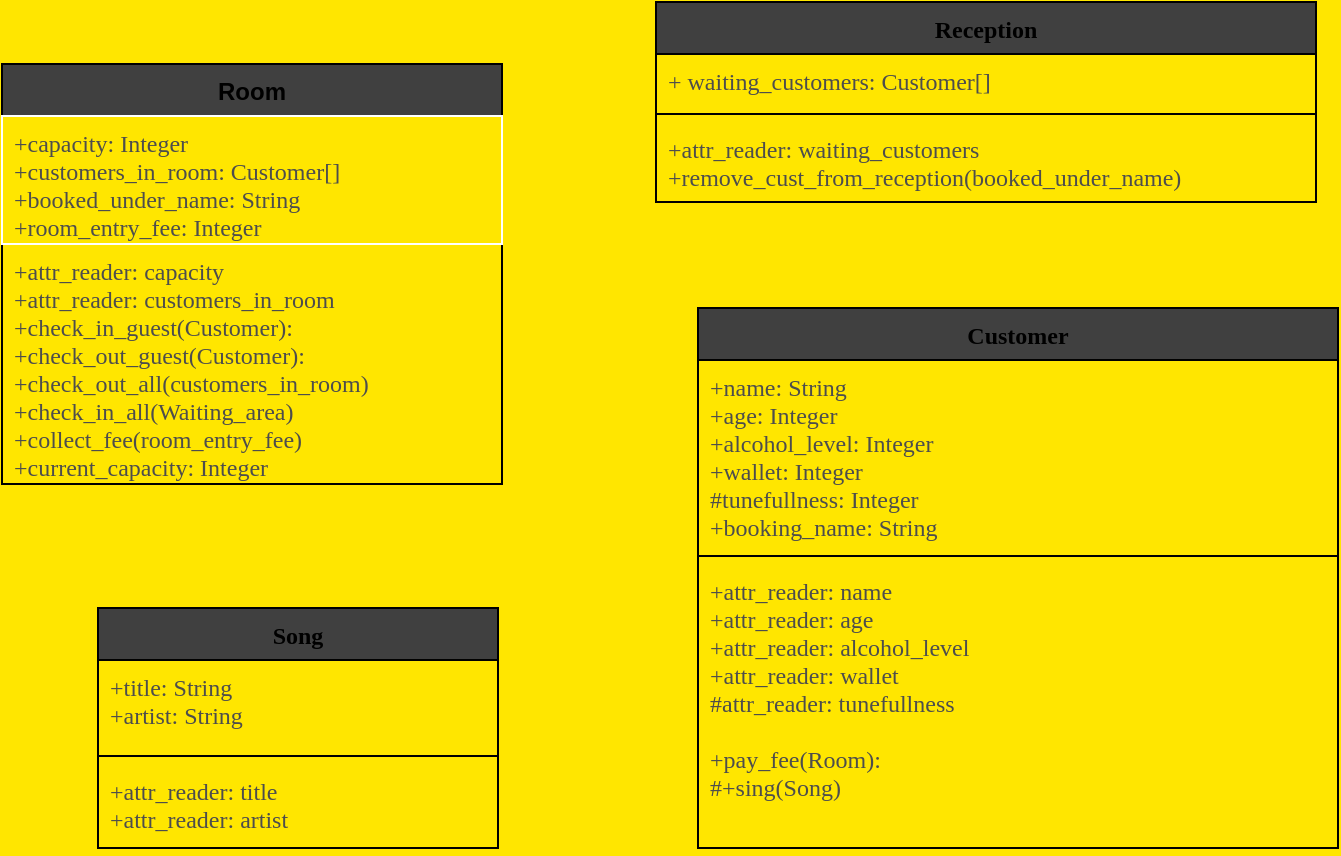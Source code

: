 <mxfile version="13.0.9">
    <diagram id="6hGFLwfOUW9BJ-s0fimq" name="Page-1">
        <mxGraphModel dx="1065" dy="483" grid="0" gridSize="10" guides="1" tooltips="1" connect="1" arrows="1" fold="1" page="1" pageScale="1" pageWidth="827" pageHeight="1169" background="#FFE600" math="0" shadow="0">
            <root>
                <mxCell id="0"/>
                <mxCell id="1" parent="0"/>
                <mxCell id="14" value="Reception" style="swimlane;fontStyle=1;align=center;verticalAlign=top;childLayout=stackLayout;horizontal=1;startSize=26;horizontalStack=0;resizeParent=1;resizeParentMax=0;resizeLast=0;collapsible=1;marginBottom=0;fontFamily=OpenDyslexic3;fillColor=#404040;swimlaneFillColor=none;" vertex="1" parent="1">
                    <mxGeometry x="340" y="10" width="330" height="100" as="geometry"/>
                </mxCell>
                <mxCell id="15" value="+ waiting_customers: Customer[]" style="text;strokeColor=none;fillColor=none;align=left;verticalAlign=top;spacingLeft=4;spacingRight=4;overflow=hidden;rotatable=0;points=[[0,0.5],[1,0.5]];portConstraint=eastwest;fontFamily=OpenDyslexic3;fontColor=#4D4D4D;labelBackgroundColor=none;" vertex="1" parent="14">
                    <mxGeometry y="26" width="330" height="26" as="geometry"/>
                </mxCell>
                <mxCell id="16" value="" style="line;strokeWidth=1;fillColor=none;align=left;verticalAlign=middle;spacingTop=-1;spacingLeft=3;spacingRight=3;rotatable=0;labelPosition=right;points=[];portConstraint=eastwest;" vertex="1" parent="14">
                    <mxGeometry y="52" width="330" height="8" as="geometry"/>
                </mxCell>
                <mxCell id="17" value="+attr_reader: waiting_customers&#10;+remove_cust_from_reception(booked_under_name)&#10;" style="text;strokeColor=none;fillColor=none;align=left;verticalAlign=top;spacingLeft=4;spacingRight=4;overflow=hidden;rotatable=0;points=[[0,0.5],[1,0.5]];portConstraint=eastwest;fontFamily=OpenDyslexic3;fontColor=#4D4D4D;labelBackgroundColor=none;" vertex="1" parent="14">
                    <mxGeometry y="60" width="330" height="40" as="geometry"/>
                </mxCell>
                <mxCell id="6" value="Room" style="swimlane;fontStyle=1;align=center;verticalAlign=top;childLayout=stackLayout;horizontal=1;startSize=26;horizontalStack=0;resizeParent=1;resizeParentMax=0;resizeLast=0;collapsible=1;marginBottom=0;fillColor=#404040;" vertex="1" parent="1">
                    <mxGeometry x="13" y="41" width="250" height="210" as="geometry"/>
                </mxCell>
                <mxCell id="7" value="+capacity: Integer&#10;+customers_in_room: Customer[]&#10;+booked_under_name: String&#10;+room_entry_fee: Integer&#10;" style="text;strokeColor=#FFFFFF;fillColor=none;align=left;verticalAlign=top;spacingLeft=4;spacingRight=4;overflow=hidden;rotatable=0;points=[[0,0.5],[1,0.5]];portConstraint=eastwest;fontColor=#4D4D4D;fontFamily=OpenDyslexic3;" vertex="1" parent="6">
                    <mxGeometry y="26" width="250" height="64" as="geometry"/>
                </mxCell>
                <mxCell id="9" value="+attr_reader: capacity&#10;+attr_reader: customers_in_room&#10;+check_in_guest(Customer):&#10;+check_out_guest(Customer):&#10;+check_out_all(customers_in_room) &#10;+check_in_all(Waiting_area)&#10;+collect_fee(room_entry_fee)&#10;+current_capacity: Integer&#10;" style="text;strokeColor=none;fillColor=none;align=left;verticalAlign=top;spacingLeft=4;spacingRight=4;overflow=hidden;rotatable=0;points=[[0,0.5],[1,0.5]];portConstraint=eastwest;fontFamily=OpenDyslexic3;fontColor=#4D4D4D;labelBackgroundColor=none;" vertex="1" parent="6">
                    <mxGeometry y="90" width="250" height="120" as="geometry"/>
                </mxCell>
                <mxCell id="2" value="Song" style="swimlane;fontStyle=1;align=center;verticalAlign=top;childLayout=stackLayout;horizontal=1;startSize=26;horizontalStack=0;resizeParent=1;resizeParentMax=0;resizeLast=0;collapsible=1;marginBottom=0;fontFamily=OpenDyslexic3;fillColor=#404040;" vertex="1" parent="1">
                    <mxGeometry x="61" y="313" width="200" height="120" as="geometry"/>
                </mxCell>
                <mxCell id="3" value="+title: String&#10;+artist: String" style="text;strokeColor=none;fillColor=none;align=left;verticalAlign=top;spacingLeft=4;spacingRight=4;overflow=hidden;rotatable=0;points=[[0,0.5],[1,0.5]];portConstraint=eastwest;fontFamily=OpenDyslexic3;fontColor=#4D4D4D;labelBackgroundColor=none;" vertex="1" parent="2">
                    <mxGeometry y="26" width="200" height="44" as="geometry"/>
                </mxCell>
                <mxCell id="4" value="" style="line;strokeWidth=1;fillColor=none;align=left;verticalAlign=middle;spacingTop=-1;spacingLeft=3;spacingRight=3;rotatable=0;labelPosition=right;points=[];portConstraint=eastwest;" vertex="1" parent="2">
                    <mxGeometry y="70" width="200" height="8" as="geometry"/>
                </mxCell>
                <mxCell id="5" value="+attr_reader: title&#10;+attr_reader: artist&#10; " style="text;strokeColor=none;fillColor=none;align=left;verticalAlign=top;spacingLeft=4;spacingRight=4;overflow=hidden;rotatable=0;points=[[0,0.5],[1,0.5]];portConstraint=eastwest;fontFamily=OpenDyslexic3;fontColor=#4D4D4D;labelBackgroundColor=none;" vertex="1" parent="2">
                    <mxGeometry y="78" width="200" height="42" as="geometry"/>
                </mxCell>
                <mxCell id="10" value="Customer" style="swimlane;fontStyle=1;align=center;verticalAlign=top;childLayout=stackLayout;horizontal=1;startSize=26;horizontalStack=0;resizeParent=1;resizeParentMax=0;resizeLast=0;collapsible=1;marginBottom=0;fontFamily=OpenDyslexic3;fillColor=#404040;" vertex="1" parent="1">
                    <mxGeometry x="361" y="163" width="320" height="270" as="geometry"/>
                </mxCell>
                <mxCell id="11" value="+name: String&#10;+age: Integer&#10;+alcohol_level: Integer&#10;+wallet: Integer&#10;#tunefullness: Integer&#10;+booking_name: String" style="text;strokeColor=none;fillColor=none;align=left;verticalAlign=top;spacingLeft=4;spacingRight=4;overflow=hidden;rotatable=0;points=[[0,0.5],[1,0.5]];portConstraint=eastwest;fontFamily=OpenDyslexic3;fontColor=#4D4D4D;labelBackgroundColor=none;" vertex="1" parent="10">
                    <mxGeometry y="26" width="320" height="94" as="geometry"/>
                </mxCell>
                <mxCell id="12" value="" style="line;strokeWidth=1;fillColor=none;align=left;verticalAlign=middle;spacingTop=-1;spacingLeft=3;spacingRight=3;rotatable=0;labelPosition=right;points=[];portConstraint=eastwest;" vertex="1" parent="10">
                    <mxGeometry y="120" width="320" height="8" as="geometry"/>
                </mxCell>
                <mxCell id="13" value="+attr_reader: name&#10;+attr_reader: age&#10;+attr_reader: alcohol_level&#10;+attr_reader: wallet&#10;#attr_reader: tunefullness&#10;&#10;+pay_fee(Room): &#10;#+sing(Song)&#10;" style="text;strokeColor=none;fillColor=none;align=left;verticalAlign=top;spacingLeft=4;spacingRight=4;overflow=hidden;rotatable=0;points=[[0,0.5],[1,0.5]];portConstraint=eastwest;fontFamily=OpenDyslexic3;fontColor=#4D4D4D;labelBackgroundColor=none;" vertex="1" parent="10">
                    <mxGeometry y="128" width="320" height="142" as="geometry"/>
                </mxCell>
            </root>
        </mxGraphModel>
    </diagram>
</mxfile>